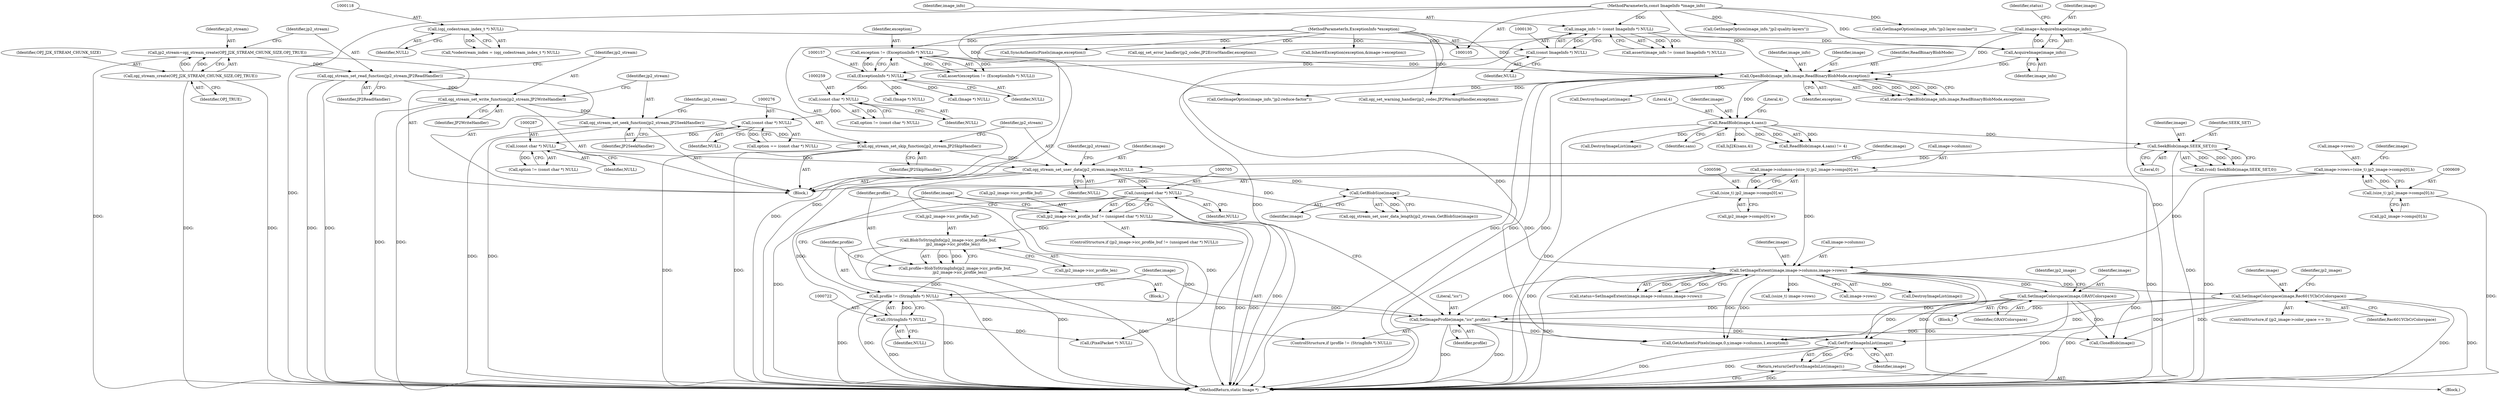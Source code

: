 digraph "0_ImageMagick_acee073df34aa4d491bf5cb74d3a15fc80f0a3aa@pointer" {
"1000743" [label="(Call,GetFirstImageInList(image))"];
"1000630" [label="(Call,SetImageExtent(image,image->columns,image->rows))"];
"1000331" [label="(Call,GetBlobSize(image))"];
"1000325" [label="(Call,opj_stream_set_user_data(jp2_stream,image,NULL))"];
"1000322" [label="(Call,opj_stream_set_skip_function(jp2_stream,JP2SkipHandler))"];
"1000319" [label="(Call,opj_stream_set_seek_function(jp2_stream,JP2SeekHandler))"];
"1000316" [label="(Call,opj_stream_set_write_function(jp2_stream,JP2WriteHandler))"];
"1000313" [label="(Call,opj_stream_set_read_function(jp2_stream,JP2ReadHandler))"];
"1000308" [label="(Call,jp2_stream=opj_stream_create(OPJ_J2K_STREAM_CHUNK_SIZE,OPJ_TRUE))"];
"1000310" [label="(Call,opj_stream_create(OPJ_J2K_STREAM_CHUNK_SIZE,OPJ_TRUE))"];
"1000207" [label="(Call,SeekBlob(image,SEEK_SET,0))"];
"1000191" [label="(Call,ReadBlob(image,4,sans))"];
"1000171" [label="(Call,OpenBlob(image_info,image,ReadBinaryBlobMode,exception))"];
"1000167" [label="(Call,AcquireImage(image_info))"];
"1000127" [label="(Call,image_info != (const ImageInfo *) NULL)"];
"1000106" [label="(MethodParameterIn,const ImageInfo *image_info)"];
"1000129" [label="(Call,(const ImageInfo *) NULL)"];
"1000117" [label="(Call,(opj_codestream_index_t *) NULL)"];
"1000165" [label="(Call,image=AcquireImage(image_info))"];
"1000154" [label="(Call,exception != (ExceptionInfo *) NULL)"];
"1000107" [label="(MethodParameterIn,ExceptionInfo *exception)"];
"1000156" [label="(Call,(ExceptionInfo *) NULL)"];
"1000286" [label="(Call,(const char *) NULL)"];
"1000275" [label="(Call,(const char *) NULL)"];
"1000258" [label="(Call,(const char *) NULL)"];
"1000591" [label="(Call,image->columns=(size_t) jp2_image->comps[0].w)"];
"1000595" [label="(Call,(size_t) jp2_image->comps[0].w)"];
"1000604" [label="(Call,image->rows=(size_t) jp2_image->comps[0].h)"];
"1000608" [label="(Call,(size_t) jp2_image->comps[0].h)"];
"1000685" [label="(Call,SetImageColorspace(image,Rec601YCbCrColorspace))"];
"1000724" [label="(Call,SetImageProfile(image,\"icc\",profile))"];
"1000664" [label="(Call,SetImageColorspace(image,GRAYColorspace))"];
"1000719" [label="(Call,profile != (StringInfo *) NULL)"];
"1000709" [label="(Call,profile=BlobToStringInfo(jp2_image->icc_profile_buf,\n        jp2_image->icc_profile_len))"];
"1000711" [label="(Call,BlobToStringInfo(jp2_image->icc_profile_buf,\n        jp2_image->icc_profile_len))"];
"1000700" [label="(Call,jp2_image->icc_profile_buf != (unsigned char *) NULL)"];
"1000704" [label="(Call,(unsigned char *) NULL)"];
"1000721" [label="(Call,(StringInfo *) NULL)"];
"1000742" [label="(Return,return(GetFirstImageInList(image));)"];
"1000226" [label="(Call,IsJ2K(sans,4))"];
"1000275" [label="(Call,(const char *) NULL)"];
"1000277" [label="(Identifier,NULL)"];
"1000727" [label="(Identifier,profile)"];
"1000597" [label="(Call,jp2_image->comps[0].w)"];
"1000744" [label="(Identifier,image)"];
"1000252" [label="(Call,GetImageOption(image_info,\"jp2:reduce-factor\"))"];
"1000706" [label="(Identifier,NULL)"];
"1000685" [label="(Call,SetImageColorspace(image,Rec601YCbCrColorspace))"];
"1000663" [label="(Block,)"];
"1000166" [label="(Identifier,image)"];
"1000731" [label="(Identifier,image)"];
"1000630" [label="(Call,SetImageExtent(image,image->columns,image->rows))"];
"1000604" [label="(Call,image->rows=(size_t) jp2_image->comps[0].h)"];
"1000129" [label="(Call,(const ImageInfo *) NULL)"];
"1000704" [label="(Call,(unsigned char *) NULL)"];
"1000183" [label="(Call,DestroyImageList(image))"];
"1000127" [label="(Call,image_info != (const ImageInfo *) NULL)"];
"1000710" [label="(Identifier,profile)"];
"1001006" [label="(MethodReturn,static Image *)"];
"1000332" [label="(Identifier,image)"];
"1000260" [label="(Identifier,NULL)"];
"1000175" [label="(Identifier,exception)"];
"1000312" [label="(Identifier,OPJ_TRUE)"];
"1000691" [label="(Identifier,jp2_image)"];
"1000325" [label="(Call,opj_stream_set_user_data(jp2_stream,image,NULL))"];
"1000308" [label="(Call,jp2_stream=opj_stream_create(OPJ_J2K_STREAM_CHUNK_SIZE,OPJ_TRUE))"];
"1000664" [label="(Call,SetImageColorspace(image,GRAYColorspace))"];
"1000172" [label="(Identifier,image_info)"];
"1001001" [label="(Call,CloseBlob(image))"];
"1000322" [label="(Call,opj_stream_set_skip_function(jp2_stream,JP2SkipHandler))"];
"1000743" [label="(Call,GetFirstImageInList(image))"];
"1000628" [label="(Call,status=SetImageExtent(image,image->columns,image->rows))"];
"1000316" [label="(Call,opj_stream_set_write_function(jp2_stream,JP2WriteHandler))"];
"1000131" [label="(Identifier,NULL)"];
"1000199" [label="(Call,DestroyImageList(image))"];
"1000751" [label="(Call,(ssize_t) image->rows)"];
"1000165" [label="(Call,image=AcquireImage(image_info))"];
"1000700" [label="(Call,jp2_image->icc_profile_buf != (unsigned char *) NULL)"];
"1000209" [label="(Identifier,SEEK_SET)"];
"1000173" [label="(Identifier,image)"];
"1000258" [label="(Call,(const char *) NULL)"];
"1000330" [label="(Identifier,jp2_stream)"];
"1000679" [label="(ControlStructure,if (jp2_image->color_space == 3))"];
"1000734" [label="(Block,)"];
"1000194" [label="(Identifier,sans)"];
"1000592" [label="(Call,image->columns)"];
"1000329" [label="(Call,opj_stream_set_user_data_length(jp2_stream,GetBlobSize(image)))"];
"1000168" [label="(Identifier,image_info)"];
"1000324" [label="(Identifier,JP2SkipHandler)"];
"1000286" [label="(Call,(const char *) NULL)"];
"1000115" [label="(Call,*codestream_index = (opj_codestream_index_t *) NULL)"];
"1000632" [label="(Call,image->columns)"];
"1000726" [label="(Literal,\"icc\")"];
"1000119" [label="(Identifier,NULL)"];
"1000191" [label="(Call,ReadBlob(image,4,sans))"];
"1000595" [label="(Call,(size_t) jp2_image->comps[0].w)"];
"1000699" [label="(ControlStructure,if (jp2_image->icc_profile_buf != (unsigned char *) NULL))"];
"1000327" [label="(Identifier,image)"];
"1000715" [label="(Call,jp2_image->icc_profile_len)"];
"1000117" [label="(Call,(opj_codestream_index_t *) NULL)"];
"1000107" [label="(MethodParameterIn,ExceptionInfo *exception)"];
"1000721" [label="(Call,(StringInfo *) NULL)"];
"1000323" [label="(Identifier,jp2_stream)"];
"1000326" [label="(Identifier,jp2_stream)"];
"1000284" [label="(Call,option != (const char *) NULL)"];
"1000742" [label="(Return,return(GetFirstImageInList(image));)"];
"1000153" [label="(Call,assert(exception != (ExceptionInfo *) NULL))"];
"1000635" [label="(Call,image->rows)"];
"1000154" [label="(Call,exception != (ExceptionInfo *) NULL)"];
"1000643" [label="(Call,InheritException(exception,&image->exception))"];
"1000971" [label="(Call,SyncAuthenticPixels(image,exception))"];
"1000169" [label="(Call,status=OpenBlob(image_info,image,ReadBinaryBlobMode,exception))"];
"1000190" [label="(Call,ReadBlob(image,4,sans) != 4)"];
"1000718" [label="(ControlStructure,if (profile != (StringInfo *) NULL))"];
"1000709" [label="(Call,profile=BlobToStringInfo(jp2_image->icc_profile_buf,\n        jp2_image->icc_profile_len))"];
"1000719" [label="(Call,profile != (StringInfo *) NULL)"];
"1000186" [label="(Call,(Image *) NULL)"];
"1000309" [label="(Identifier,jp2_stream)"];
"1000195" [label="(Literal,4)"];
"1000711" [label="(Call,BlobToStringInfo(jp2_image->icc_profile_buf,\n        jp2_image->icc_profile_len))"];
"1000314" [label="(Identifier,jp2_stream)"];
"1000155" [label="(Identifier,exception)"];
"1000269" [label="(Call,GetImageOption(image_info,\"jp2:quality-layers\"))"];
"1000315" [label="(Identifier,JP2ReadHandler)"];
"1000606" [label="(Identifier,image)"];
"1000108" [label="(Block,)"];
"1000126" [label="(Call,assert(image_info != (const ImageInfo *) NULL))"];
"1000687" [label="(Identifier,Rec601YCbCrColorspace)"];
"1000666" [label="(Identifier,GRAYColorspace)"];
"1000318" [label="(Identifier,JP2WriteHandler)"];
"1000170" [label="(Identifier,status)"];
"1000650" [label="(Call,DestroyImageList(image))"];
"1000619" [label="(Identifier,image)"];
"1000158" [label="(Identifier,NULL)"];
"1000665" [label="(Identifier,image)"];
"1000725" [label="(Identifier,image)"];
"1000193" [label="(Literal,4)"];
"1000591" [label="(Call,image->columns=(size_t) jp2_image->comps[0].w)"];
"1000207" [label="(Call,SeekBlob(image,SEEK_SET,0))"];
"1000320" [label="(Identifier,jp2_stream)"];
"1000605" [label="(Call,image->rows)"];
"1000288" [label="(Identifier,NULL)"];
"1000610" [label="(Call,jp2_image->comps[0].h)"];
"1000192" [label="(Identifier,image)"];
"1000239" [label="(Call,opj_set_warning_handler(jp2_codec,JP2WarningHandler,exception))"];
"1000156" [label="(Call,(ExceptionInfo *) NULL)"];
"1000280" [label="(Call,GetImageOption(image_info,\"jp2:layer-number\"))"];
"1000128" [label="(Identifier,image_info)"];
"1000321" [label="(Identifier,JP2SeekHandler)"];
"1000670" [label="(Identifier,jp2_image)"];
"1000313" [label="(Call,opj_stream_set_read_function(jp2_stream,JP2ReadHandler))"];
"1000608" [label="(Call,(size_t) jp2_image->comps[0].h)"];
"1000724" [label="(Call,SetImageProfile(image,\"icc\",profile))"];
"1000210" [label="(Literal,0)"];
"1000712" [label="(Call,jp2_image->icc_profile_buf)"];
"1000723" [label="(Identifier,NULL)"];
"1000174" [label="(Identifier,ReadBinaryBlobMode)"];
"1000686" [label="(Identifier,image)"];
"1000256" [label="(Call,option != (const char *) NULL)"];
"1000171" [label="(Call,OpenBlob(image_info,image,ReadBinaryBlobMode,exception))"];
"1000707" [label="(Block,)"];
"1000311" [label="(Identifier,OPJ_J2K_STREAM_CHUNK_SIZE)"];
"1000205" [label="(Call,(void) SeekBlob(image,SEEK_SET,0))"];
"1000328" [label="(Identifier,NULL)"];
"1000775" [label="(Call,(PixelPacket *) NULL)"];
"1000106" [label="(MethodParameterIn,const ImageInfo *image_info)"];
"1000273" [label="(Call,option == (const char *) NULL)"];
"1000763" [label="(Call,GetAuthenticPixels(image,0,y,image->columns,1,exception))"];
"1000331" [label="(Call,GetBlobSize(image))"];
"1000319" [label="(Call,opj_stream_set_seek_function(jp2_stream,JP2SeekHandler))"];
"1000243" [label="(Call,opj_set_error_handler(jp2_codec,JP2ErrorHandler,exception))"];
"1000631" [label="(Identifier,image)"];
"1000701" [label="(Call,jp2_image->icc_profile_buf)"];
"1000720" [label="(Identifier,profile)"];
"1000317" [label="(Identifier,jp2_stream)"];
"1000208" [label="(Identifier,image)"];
"1000202" [label="(Call,(Image *) NULL)"];
"1000167" [label="(Call,AcquireImage(image_info))"];
"1000310" [label="(Call,opj_stream_create(OPJ_J2K_STREAM_CHUNK_SIZE,OPJ_TRUE))"];
"1000743" -> "1000742"  [label="AST: "];
"1000743" -> "1000744"  [label="CFG: "];
"1000744" -> "1000743"  [label="AST: "];
"1000742" -> "1000743"  [label="CFG: "];
"1000743" -> "1001006"  [label="DDG: "];
"1000743" -> "1001006"  [label="DDG: "];
"1000743" -> "1000742"  [label="DDG: "];
"1000630" -> "1000743"  [label="DDG: "];
"1000685" -> "1000743"  [label="DDG: "];
"1000724" -> "1000743"  [label="DDG: "];
"1000664" -> "1000743"  [label="DDG: "];
"1000630" -> "1000628"  [label="AST: "];
"1000630" -> "1000635"  [label="CFG: "];
"1000631" -> "1000630"  [label="AST: "];
"1000632" -> "1000630"  [label="AST: "];
"1000635" -> "1000630"  [label="AST: "];
"1000628" -> "1000630"  [label="CFG: "];
"1000630" -> "1001006"  [label="DDG: "];
"1000630" -> "1001006"  [label="DDG: "];
"1000630" -> "1000628"  [label="DDG: "];
"1000630" -> "1000628"  [label="DDG: "];
"1000630" -> "1000628"  [label="DDG: "];
"1000331" -> "1000630"  [label="DDG: "];
"1000591" -> "1000630"  [label="DDG: "];
"1000604" -> "1000630"  [label="DDG: "];
"1000630" -> "1000650"  [label="DDG: "];
"1000630" -> "1000664"  [label="DDG: "];
"1000630" -> "1000685"  [label="DDG: "];
"1000630" -> "1000724"  [label="DDG: "];
"1000630" -> "1000751"  [label="DDG: "];
"1000630" -> "1000763"  [label="DDG: "];
"1000630" -> "1000763"  [label="DDG: "];
"1000630" -> "1001001"  [label="DDG: "];
"1000331" -> "1000329"  [label="AST: "];
"1000331" -> "1000332"  [label="CFG: "];
"1000332" -> "1000331"  [label="AST: "];
"1000329" -> "1000331"  [label="CFG: "];
"1000331" -> "1000329"  [label="DDG: "];
"1000325" -> "1000331"  [label="DDG: "];
"1000325" -> "1000108"  [label="AST: "];
"1000325" -> "1000328"  [label="CFG: "];
"1000326" -> "1000325"  [label="AST: "];
"1000327" -> "1000325"  [label="AST: "];
"1000328" -> "1000325"  [label="AST: "];
"1000330" -> "1000325"  [label="CFG: "];
"1000325" -> "1001006"  [label="DDG: "];
"1000325" -> "1001006"  [label="DDG: "];
"1000322" -> "1000325"  [label="DDG: "];
"1000207" -> "1000325"  [label="DDG: "];
"1000286" -> "1000325"  [label="DDG: "];
"1000325" -> "1000329"  [label="DDG: "];
"1000325" -> "1000704"  [label="DDG: "];
"1000322" -> "1000108"  [label="AST: "];
"1000322" -> "1000324"  [label="CFG: "];
"1000323" -> "1000322"  [label="AST: "];
"1000324" -> "1000322"  [label="AST: "];
"1000326" -> "1000322"  [label="CFG: "];
"1000322" -> "1001006"  [label="DDG: "];
"1000322" -> "1001006"  [label="DDG: "];
"1000319" -> "1000322"  [label="DDG: "];
"1000319" -> "1000108"  [label="AST: "];
"1000319" -> "1000321"  [label="CFG: "];
"1000320" -> "1000319"  [label="AST: "];
"1000321" -> "1000319"  [label="AST: "];
"1000323" -> "1000319"  [label="CFG: "];
"1000319" -> "1001006"  [label="DDG: "];
"1000319" -> "1001006"  [label="DDG: "];
"1000316" -> "1000319"  [label="DDG: "];
"1000316" -> "1000108"  [label="AST: "];
"1000316" -> "1000318"  [label="CFG: "];
"1000317" -> "1000316"  [label="AST: "];
"1000318" -> "1000316"  [label="AST: "];
"1000320" -> "1000316"  [label="CFG: "];
"1000316" -> "1001006"  [label="DDG: "];
"1000316" -> "1001006"  [label="DDG: "];
"1000313" -> "1000316"  [label="DDG: "];
"1000313" -> "1000108"  [label="AST: "];
"1000313" -> "1000315"  [label="CFG: "];
"1000314" -> "1000313"  [label="AST: "];
"1000315" -> "1000313"  [label="AST: "];
"1000317" -> "1000313"  [label="CFG: "];
"1000313" -> "1001006"  [label="DDG: "];
"1000313" -> "1001006"  [label="DDG: "];
"1000308" -> "1000313"  [label="DDG: "];
"1000308" -> "1000108"  [label="AST: "];
"1000308" -> "1000310"  [label="CFG: "];
"1000309" -> "1000308"  [label="AST: "];
"1000310" -> "1000308"  [label="AST: "];
"1000314" -> "1000308"  [label="CFG: "];
"1000308" -> "1001006"  [label="DDG: "];
"1000310" -> "1000308"  [label="DDG: "];
"1000310" -> "1000308"  [label="DDG: "];
"1000310" -> "1000312"  [label="CFG: "];
"1000311" -> "1000310"  [label="AST: "];
"1000312" -> "1000310"  [label="AST: "];
"1000310" -> "1001006"  [label="DDG: "];
"1000310" -> "1001006"  [label="DDG: "];
"1000207" -> "1000205"  [label="AST: "];
"1000207" -> "1000210"  [label="CFG: "];
"1000208" -> "1000207"  [label="AST: "];
"1000209" -> "1000207"  [label="AST: "];
"1000210" -> "1000207"  [label="AST: "];
"1000205" -> "1000207"  [label="CFG: "];
"1000207" -> "1001006"  [label="DDG: "];
"1000207" -> "1000205"  [label="DDG: "];
"1000207" -> "1000205"  [label="DDG: "];
"1000207" -> "1000205"  [label="DDG: "];
"1000191" -> "1000207"  [label="DDG: "];
"1000191" -> "1000190"  [label="AST: "];
"1000191" -> "1000194"  [label="CFG: "];
"1000192" -> "1000191"  [label="AST: "];
"1000193" -> "1000191"  [label="AST: "];
"1000194" -> "1000191"  [label="AST: "];
"1000195" -> "1000191"  [label="CFG: "];
"1000191" -> "1001006"  [label="DDG: "];
"1000191" -> "1000190"  [label="DDG: "];
"1000191" -> "1000190"  [label="DDG: "];
"1000191" -> "1000190"  [label="DDG: "];
"1000171" -> "1000191"  [label="DDG: "];
"1000191" -> "1000199"  [label="DDG: "];
"1000191" -> "1000226"  [label="DDG: "];
"1000171" -> "1000169"  [label="AST: "];
"1000171" -> "1000175"  [label="CFG: "];
"1000172" -> "1000171"  [label="AST: "];
"1000173" -> "1000171"  [label="AST: "];
"1000174" -> "1000171"  [label="AST: "];
"1000175" -> "1000171"  [label="AST: "];
"1000169" -> "1000171"  [label="CFG: "];
"1000171" -> "1001006"  [label="DDG: "];
"1000171" -> "1001006"  [label="DDG: "];
"1000171" -> "1001006"  [label="DDG: "];
"1000171" -> "1000169"  [label="DDG: "];
"1000171" -> "1000169"  [label="DDG: "];
"1000171" -> "1000169"  [label="DDG: "];
"1000171" -> "1000169"  [label="DDG: "];
"1000167" -> "1000171"  [label="DDG: "];
"1000106" -> "1000171"  [label="DDG: "];
"1000165" -> "1000171"  [label="DDG: "];
"1000154" -> "1000171"  [label="DDG: "];
"1000107" -> "1000171"  [label="DDG: "];
"1000171" -> "1000183"  [label="DDG: "];
"1000171" -> "1000239"  [label="DDG: "];
"1000171" -> "1000252"  [label="DDG: "];
"1000167" -> "1000165"  [label="AST: "];
"1000167" -> "1000168"  [label="CFG: "];
"1000168" -> "1000167"  [label="AST: "];
"1000165" -> "1000167"  [label="CFG: "];
"1000167" -> "1000165"  [label="DDG: "];
"1000127" -> "1000167"  [label="DDG: "];
"1000106" -> "1000167"  [label="DDG: "];
"1000127" -> "1000126"  [label="AST: "];
"1000127" -> "1000129"  [label="CFG: "];
"1000128" -> "1000127"  [label="AST: "];
"1000129" -> "1000127"  [label="AST: "];
"1000126" -> "1000127"  [label="CFG: "];
"1000127" -> "1001006"  [label="DDG: "];
"1000127" -> "1000126"  [label="DDG: "];
"1000127" -> "1000126"  [label="DDG: "];
"1000106" -> "1000127"  [label="DDG: "];
"1000129" -> "1000127"  [label="DDG: "];
"1000106" -> "1000105"  [label="AST: "];
"1000106" -> "1001006"  [label="DDG: "];
"1000106" -> "1000252"  [label="DDG: "];
"1000106" -> "1000269"  [label="DDG: "];
"1000106" -> "1000280"  [label="DDG: "];
"1000129" -> "1000131"  [label="CFG: "];
"1000130" -> "1000129"  [label="AST: "];
"1000131" -> "1000129"  [label="AST: "];
"1000117" -> "1000129"  [label="DDG: "];
"1000129" -> "1000156"  [label="DDG: "];
"1000117" -> "1000115"  [label="AST: "];
"1000117" -> "1000119"  [label="CFG: "];
"1000118" -> "1000117"  [label="AST: "];
"1000119" -> "1000117"  [label="AST: "];
"1000115" -> "1000117"  [label="CFG: "];
"1000117" -> "1000115"  [label="DDG: "];
"1000165" -> "1000108"  [label="AST: "];
"1000166" -> "1000165"  [label="AST: "];
"1000170" -> "1000165"  [label="CFG: "];
"1000165" -> "1001006"  [label="DDG: "];
"1000154" -> "1000153"  [label="AST: "];
"1000154" -> "1000156"  [label="CFG: "];
"1000155" -> "1000154"  [label="AST: "];
"1000156" -> "1000154"  [label="AST: "];
"1000153" -> "1000154"  [label="CFG: "];
"1000154" -> "1001006"  [label="DDG: "];
"1000154" -> "1000153"  [label="DDG: "];
"1000154" -> "1000153"  [label="DDG: "];
"1000107" -> "1000154"  [label="DDG: "];
"1000156" -> "1000154"  [label="DDG: "];
"1000107" -> "1000105"  [label="AST: "];
"1000107" -> "1001006"  [label="DDG: "];
"1000107" -> "1000239"  [label="DDG: "];
"1000107" -> "1000243"  [label="DDG: "];
"1000107" -> "1000643"  [label="DDG: "];
"1000107" -> "1000763"  [label="DDG: "];
"1000107" -> "1000971"  [label="DDG: "];
"1000156" -> "1000158"  [label="CFG: "];
"1000157" -> "1000156"  [label="AST: "];
"1000158" -> "1000156"  [label="AST: "];
"1000156" -> "1000186"  [label="DDG: "];
"1000156" -> "1000202"  [label="DDG: "];
"1000156" -> "1000258"  [label="DDG: "];
"1000286" -> "1000284"  [label="AST: "];
"1000286" -> "1000288"  [label="CFG: "];
"1000287" -> "1000286"  [label="AST: "];
"1000288" -> "1000286"  [label="AST: "];
"1000284" -> "1000286"  [label="CFG: "];
"1000286" -> "1000284"  [label="DDG: "];
"1000275" -> "1000286"  [label="DDG: "];
"1000275" -> "1000273"  [label="AST: "];
"1000275" -> "1000277"  [label="CFG: "];
"1000276" -> "1000275"  [label="AST: "];
"1000277" -> "1000275"  [label="AST: "];
"1000273" -> "1000275"  [label="CFG: "];
"1000275" -> "1000273"  [label="DDG: "];
"1000258" -> "1000275"  [label="DDG: "];
"1000258" -> "1000256"  [label="AST: "];
"1000258" -> "1000260"  [label="CFG: "];
"1000259" -> "1000258"  [label="AST: "];
"1000260" -> "1000258"  [label="AST: "];
"1000256" -> "1000258"  [label="CFG: "];
"1000258" -> "1000256"  [label="DDG: "];
"1000591" -> "1000108"  [label="AST: "];
"1000591" -> "1000595"  [label="CFG: "];
"1000592" -> "1000591"  [label="AST: "];
"1000595" -> "1000591"  [label="AST: "];
"1000606" -> "1000591"  [label="CFG: "];
"1000591" -> "1001006"  [label="DDG: "];
"1000595" -> "1000591"  [label="DDG: "];
"1000595" -> "1000597"  [label="CFG: "];
"1000596" -> "1000595"  [label="AST: "];
"1000597" -> "1000595"  [label="AST: "];
"1000595" -> "1001006"  [label="DDG: "];
"1000604" -> "1000108"  [label="AST: "];
"1000604" -> "1000608"  [label="CFG: "];
"1000605" -> "1000604"  [label="AST: "];
"1000608" -> "1000604"  [label="AST: "];
"1000619" -> "1000604"  [label="CFG: "];
"1000604" -> "1001006"  [label="DDG: "];
"1000608" -> "1000604"  [label="DDG: "];
"1000608" -> "1000610"  [label="CFG: "];
"1000609" -> "1000608"  [label="AST: "];
"1000610" -> "1000608"  [label="AST: "];
"1000608" -> "1001006"  [label="DDG: "];
"1000685" -> "1000679"  [label="AST: "];
"1000685" -> "1000687"  [label="CFG: "];
"1000686" -> "1000685"  [label="AST: "];
"1000687" -> "1000685"  [label="AST: "];
"1000691" -> "1000685"  [label="CFG: "];
"1000685" -> "1001006"  [label="DDG: "];
"1000685" -> "1001006"  [label="DDG: "];
"1000685" -> "1000724"  [label="DDG: "];
"1000685" -> "1000763"  [label="DDG: "];
"1000685" -> "1001001"  [label="DDG: "];
"1000724" -> "1000718"  [label="AST: "];
"1000724" -> "1000727"  [label="CFG: "];
"1000725" -> "1000724"  [label="AST: "];
"1000726" -> "1000724"  [label="AST: "];
"1000727" -> "1000724"  [label="AST: "];
"1000731" -> "1000724"  [label="CFG: "];
"1000724" -> "1001006"  [label="DDG: "];
"1000724" -> "1001006"  [label="DDG: "];
"1000664" -> "1000724"  [label="DDG: "];
"1000719" -> "1000724"  [label="DDG: "];
"1000724" -> "1000763"  [label="DDG: "];
"1000724" -> "1001001"  [label="DDG: "];
"1000664" -> "1000663"  [label="AST: "];
"1000664" -> "1000666"  [label="CFG: "];
"1000665" -> "1000664"  [label="AST: "];
"1000666" -> "1000664"  [label="AST: "];
"1000670" -> "1000664"  [label="CFG: "];
"1000664" -> "1001006"  [label="DDG: "];
"1000664" -> "1001006"  [label="DDG: "];
"1000664" -> "1000763"  [label="DDG: "];
"1000664" -> "1001001"  [label="DDG: "];
"1000719" -> "1000718"  [label="AST: "];
"1000719" -> "1000721"  [label="CFG: "];
"1000720" -> "1000719"  [label="AST: "];
"1000721" -> "1000719"  [label="AST: "];
"1000725" -> "1000719"  [label="CFG: "];
"1000731" -> "1000719"  [label="CFG: "];
"1000719" -> "1001006"  [label="DDG: "];
"1000719" -> "1001006"  [label="DDG: "];
"1000719" -> "1001006"  [label="DDG: "];
"1000709" -> "1000719"  [label="DDG: "];
"1000721" -> "1000719"  [label="DDG: "];
"1000709" -> "1000707"  [label="AST: "];
"1000709" -> "1000711"  [label="CFG: "];
"1000710" -> "1000709"  [label="AST: "];
"1000711" -> "1000709"  [label="AST: "];
"1000720" -> "1000709"  [label="CFG: "];
"1000709" -> "1001006"  [label="DDG: "];
"1000711" -> "1000709"  [label="DDG: "];
"1000711" -> "1000709"  [label="DDG: "];
"1000711" -> "1000715"  [label="CFG: "];
"1000712" -> "1000711"  [label="AST: "];
"1000715" -> "1000711"  [label="AST: "];
"1000711" -> "1001006"  [label="DDG: "];
"1000711" -> "1001006"  [label="DDG: "];
"1000700" -> "1000711"  [label="DDG: "];
"1000700" -> "1000699"  [label="AST: "];
"1000700" -> "1000704"  [label="CFG: "];
"1000701" -> "1000700"  [label="AST: "];
"1000704" -> "1000700"  [label="AST: "];
"1000710" -> "1000700"  [label="CFG: "];
"1000731" -> "1000700"  [label="CFG: "];
"1000700" -> "1001006"  [label="DDG: "];
"1000700" -> "1001006"  [label="DDG: "];
"1000700" -> "1001006"  [label="DDG: "];
"1000704" -> "1000700"  [label="DDG: "];
"1000704" -> "1000706"  [label="CFG: "];
"1000705" -> "1000704"  [label="AST: "];
"1000706" -> "1000704"  [label="AST: "];
"1000704" -> "1001006"  [label="DDG: "];
"1000704" -> "1000721"  [label="DDG: "];
"1000704" -> "1000775"  [label="DDG: "];
"1000721" -> "1000723"  [label="CFG: "];
"1000722" -> "1000721"  [label="AST: "];
"1000723" -> "1000721"  [label="AST: "];
"1000721" -> "1001006"  [label="DDG: "];
"1000721" -> "1000775"  [label="DDG: "];
"1000742" -> "1000734"  [label="AST: "];
"1001006" -> "1000742"  [label="CFG: "];
"1000742" -> "1001006"  [label="DDG: "];
}
